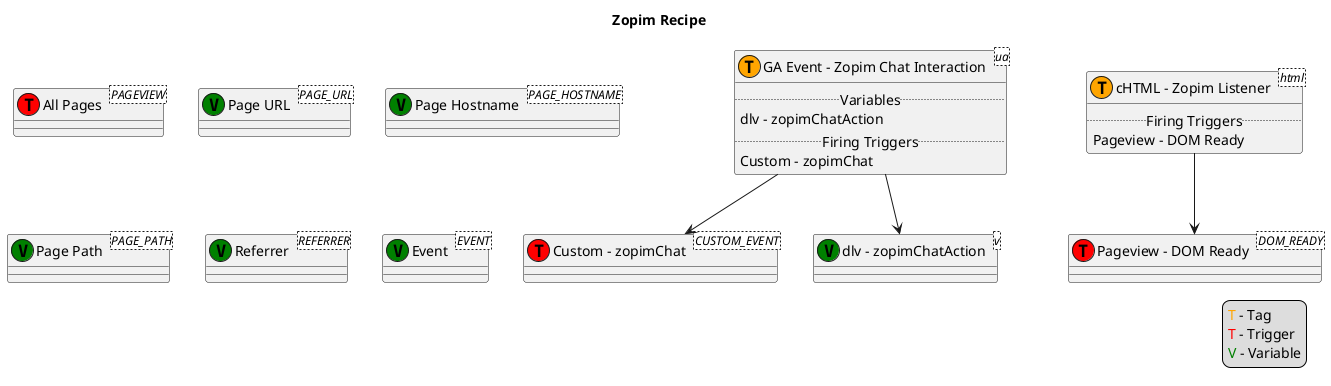 @startuml
title Zopim Recipe
legend right
<color:orange>T</color> - Tag
<color:red>T</color> - Trigger
<color:green>V</color> - Variable
end legend
class "GA Event - Zopim Chat Interaction" as 02<ua> << (T, orange) >> {
    .. Variables ..
    dlv - zopimChatAction
    .. Firing Triggers ..
    Custom - zopimChat
}
class "cHTML - Zopim Listener" as 01<html> << (T, orange) >> {
    .. Firing Triggers ..
    Pageview - DOM Ready
}
class "Custom - zopimChat" as 16<CUSTOM_EVENT> << (T, red) >>
class "Pageview - DOM Ready" as 15<DOM_READY> << (T, red) >>
class "All Pages" as 2147479553<PAGEVIEW> << (T, red) >>
class "dlv - zopimChatAction" as 21<v> << (V, green) >>
class "Page URL"<PAGE_URL> << (V, green) >>
class "Page Hostname"<PAGE_HOSTNAME> << (V, green) >>
class "Page Path"<PAGE_PATH> << (V, green) >>
class "Referrer"<REFERRER> << (V, green) >>
class "Event"<EVENT> << (V, green) >>
02 --> 16
01 --> 15
02 --> 21
@enduml